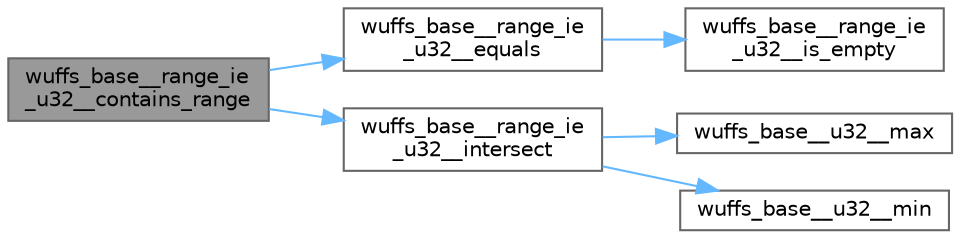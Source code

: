 digraph "wuffs_base__range_ie_u32__contains_range"
{
 // LATEX_PDF_SIZE
  bgcolor="transparent";
  edge [fontname=Helvetica,fontsize=10,labelfontname=Helvetica,labelfontsize=10];
  node [fontname=Helvetica,fontsize=10,shape=box,height=0.2,width=0.4];
  rankdir="LR";
  Node1 [id="Node000001",label="wuffs_base__range_ie\l_u32__contains_range",height=0.2,width=0.4,color="gray40", fillcolor="grey60", style="filled", fontcolor="black",tooltip=" "];
  Node1 -> Node2 [id="edge6_Node000001_Node000002",color="steelblue1",style="solid",tooltip=" "];
  Node2 [id="Node000002",label="wuffs_base__range_ie\l_u32__equals",height=0.2,width=0.4,color="grey40", fillcolor="white", style="filled",URL="$wuffs-v0_83_8c.html#a9e0ad792b1f7c9e057a802d397c5cc2a",tooltip=" "];
  Node2 -> Node3 [id="edge7_Node000002_Node000003",color="steelblue1",style="solid",tooltip=" "];
  Node3 [id="Node000003",label="wuffs_base__range_ie\l_u32__is_empty",height=0.2,width=0.4,color="grey40", fillcolor="white", style="filled",URL="$wuffs-v0_83_8c.html#ad2b59d8d6de881a3f2ab116f59d7d3a1",tooltip=" "];
  Node1 -> Node4 [id="edge8_Node000001_Node000004",color="steelblue1",style="solid",tooltip=" "];
  Node4 [id="Node000004",label="wuffs_base__range_ie\l_u32__intersect",height=0.2,width=0.4,color="grey40", fillcolor="white", style="filled",URL="$wuffs-v0_83_8c.html#ac9f3c05bf2ce39dae5efb5f5759360a7",tooltip=" "];
  Node4 -> Node5 [id="edge9_Node000004_Node000005",color="steelblue1",style="solid",tooltip=" "];
  Node5 [id="Node000005",label="wuffs_base__u32__max",height=0.2,width=0.4,color="grey40", fillcolor="white", style="filled",URL="$wuffs-v0_83_8c.html#a76cb92d1a572d5c7b5041a1ae8cef400",tooltip=" "];
  Node4 -> Node6 [id="edge10_Node000004_Node000006",color="steelblue1",style="solid",tooltip=" "];
  Node6 [id="Node000006",label="wuffs_base__u32__min",height=0.2,width=0.4,color="grey40", fillcolor="white", style="filled",URL="$wuffs-v0_83_8c.html#a3eab5ba39daa09624f213af3548b1294",tooltip=" "];
}
